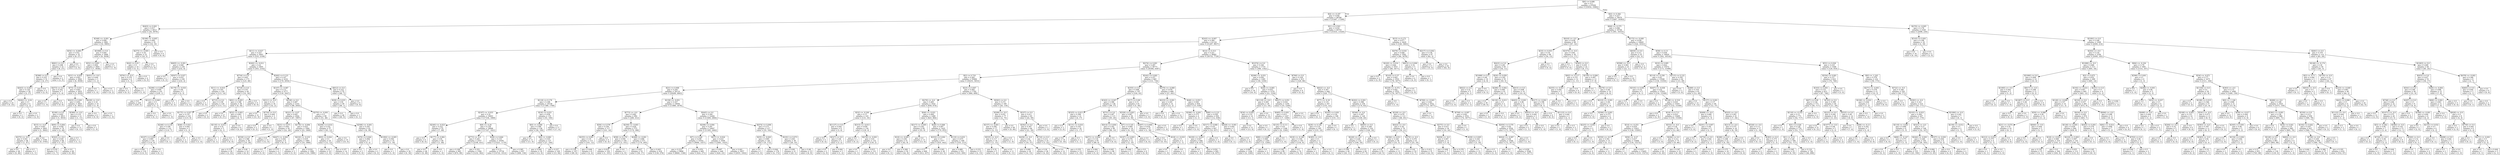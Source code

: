 digraph Tree {
node [shape=box] ;
0 [label="X[6] <= 0.098\ngini = 0.5\nsamples = 67836\nvalue = [33954, 33882]"] ;
1 [label="X[4] <= -0.197\ngini = 0.458\nsamples = 48766\nvalue = [31467, 17299]"] ;
0 -> 1 [labeldistance=2.5, labelangle=45, headlabel="True"] ;
2 [label="X[403] <= 0.001\ngini = 0.017\nsamples = 4013\nvalue = [34, 3979]"] ;
1 -> 2 ;
3 [label="X[348] <= -0.001\ngini = 0.008\nsamples = 3981\nvalue = [16, 3965]"] ;
2 -> 3 ;
4 [label="X[54] <= -0.006\ngini = 0.353\nsamples = 35\nvalue = [8, 27]"] ;
3 -> 4 ;
5 [label="X[601] <= 0.0\ngini = 0.298\nsamples = 33\nvalue = [6, 27]"] ;
4 -> 5 ;
6 [label="X[398] <= 0.0\ngini = 0.225\nsamples = 31\nvalue = [4, 27]"] ;
5 -> 6 ;
7 [label="X[443] <= 0.005\ngini = 0.128\nsamples = 29\nvalue = [2, 27]"] ;
6 -> 7 ;
8 [label="gini = 0.0\nsamples = 25\nvalue = [0, 25]"] ;
7 -> 8 ;
9 [label="X[262] <= -0.02\ngini = 0.5\nsamples = 4\nvalue = [2, 2]"] ;
7 -> 9 ;
10 [label="gini = 0.0\nsamples = 2\nvalue = [0, 2]"] ;
9 -> 10 ;
11 [label="gini = 0.0\nsamples = 2\nvalue = [2, 0]"] ;
9 -> 11 ;
12 [label="gini = 0.0\nsamples = 2\nvalue = [2, 0]"] ;
6 -> 12 ;
13 [label="gini = 0.0\nsamples = 2\nvalue = [2, 0]"] ;
5 -> 13 ;
14 [label="gini = 0.0\nsamples = 2\nvalue = [2, 0]"] ;
4 -> 14 ;
15 [label="X[1068] <= 0.0\ngini = 0.004\nsamples = 3946\nvalue = [8, 3938]"] ;
3 -> 15 ;
16 [label="X[52] <= 0.693\ngini = 0.004\nsamples = 3945\nvalue = [7, 3938]"] ;
15 -> 16 ;
17 [label="X[31] <= -0.054\ngini = 0.003\nsamples = 3942\nvalue = [6, 3936]"] ;
16 -> 17 ;
18 [label="X[473] <= 0.0\ngini = 0.245\nsamples = 7\nvalue = [1, 6]"] ;
17 -> 18 ;
19 [label="gini = 0.0\nsamples = 1\nvalue = [1, 0]"] ;
18 -> 19 ;
20 [label="gini = 0.0\nsamples = 6\nvalue = [0, 6]"] ;
18 -> 20 ;
21 [label="X[73] <= 0.031\ngini = 0.003\nsamples = 3935\nvalue = [5, 3930]"] ;
17 -> 21 ;
22 [label="X[423] <= 0.001\ngini = 0.002\nsamples = 3925\nvalue = [4, 3921]"] ;
21 -> 22 ;
23 [label="X[190] <= 0.0\ngini = 0.002\nsamples = 3913\nvalue = [3, 3910]"] ;
22 -> 23 ;
24 [label="X[15] <= -0.47\ngini = 0.001\nsamples = 3843\nvalue = [1, 3842]"] ;
23 -> 24 ;
25 [label="X[375] <= -0.0\ngini = 0.041\nsamples = 48\nvalue = [1, 47]"] ;
24 -> 25 ;
26 [label="gini = 0.0\nsamples = 46\nvalue = [0, 46]"] ;
25 -> 26 ;
27 [label="gini = 0.5\nsamples = 2\nvalue = [1, 1]"] ;
25 -> 27 ;
28 [label="gini = 0.0\nsamples = 3795\nvalue = [0, 3795]"] ;
24 -> 28 ;
29 [label="X[95] <= 0.004\ngini = 0.056\nsamples = 70\nvalue = [2, 68]"] ;
23 -> 29 ;
30 [label="X[343] <= -0.0\ngini = 0.029\nsamples = 68\nvalue = [1, 67]"] ;
29 -> 30 ;
31 [label="gini = 0.219\nsamples = 8\nvalue = [1, 7]"] ;
30 -> 31 ;
32 [label="gini = 0.0\nsamples = 60\nvalue = [0, 60]"] ;
30 -> 32 ;
33 [label="gini = 0.5\nsamples = 2\nvalue = [1, 1]"] ;
29 -> 33 ;
34 [label="X[369] <= -0.0\ngini = 0.153\nsamples = 12\nvalue = [1, 11]"] ;
22 -> 34 ;
35 [label="gini = 0.0\nsamples = 11\nvalue = [0, 11]"] ;
34 -> 35 ;
36 [label="gini = 0.0\nsamples = 1\nvalue = [1, 0]"] ;
34 -> 36 ;
37 [label="X[439] <= -0.0\ngini = 0.18\nsamples = 10\nvalue = [1, 9]"] ;
21 -> 37 ;
38 [label="gini = 0.0\nsamples = 9\nvalue = [0, 9]"] ;
37 -> 38 ;
39 [label="gini = 0.0\nsamples = 1\nvalue = [1, 0]"] ;
37 -> 39 ;
40 [label="X[451] <= -0.0\ngini = 0.444\nsamples = 3\nvalue = [1, 2]"] ;
16 -> 40 ;
41 [label="gini = 0.0\nsamples = 1\nvalue = [1, 0]"] ;
40 -> 41 ;
42 [label="gini = 0.0\nsamples = 2\nvalue = [0, 2]"] ;
40 -> 42 ;
43 [label="gini = 0.0\nsamples = 1\nvalue = [1, 0]"] ;
15 -> 43 ;
44 [label="X[199] <= -0.005\ngini = 0.492\nsamples = 32\nvalue = [18, 14]"] ;
2 -> 44 ;
45 [label="X[273] <= -0.005\ngini = 0.34\nsamples = 23\nvalue = [18, 5]"] ;
44 -> 45 ;
46 [label="X[42] <= 0.01\ngini = 0.5\nsamples = 10\nvalue = [5, 5]"] ;
45 -> 46 ;
47 [label="X[761] <= -0.0\ngini = 0.278\nsamples = 6\nvalue = [1, 5]"] ;
46 -> 47 ;
48 [label="gini = 0.0\nsamples = 5\nvalue = [0, 5]"] ;
47 -> 48 ;
49 [label="gini = 0.0\nsamples = 1\nvalue = [1, 0]"] ;
47 -> 49 ;
50 [label="gini = 0.0\nsamples = 4\nvalue = [4, 0]"] ;
46 -> 50 ;
51 [label="gini = 0.0\nsamples = 13\nvalue = [13, 0]"] ;
45 -> 51 ;
52 [label="gini = 0.0\nsamples = 9\nvalue = [0, 9]"] ;
44 -> 52 ;
53 [label="X[1] <= 0.503\ngini = 0.418\nsamples = 44753\nvalue = [31433, 13320]"] ;
1 -> 53 ;
54 [label="X[243] <= -0.007\ngini = 0.364\nsamples = 41124\nvalue = [31287, 9837]"] ;
53 -> 54 ;
55 [label="X[11] <= -0.027\ngini = 0.323\nsamples = 2643\nvalue = [535, 2108]"] ;
54 -> 55 ;
56 [label="X[605] <= -0.001\ngini = 0.049\nsamples = 238\nvalue = [232, 6]"] ;
55 -> 56 ;
57 [label="gini = 0.0\nsamples = 2\nvalue = [0, 2]"] ;
56 -> 57 ;
58 [label="X[507] <= 0.027\ngini = 0.033\nsamples = 236\nvalue = [232, 4]"] ;
56 -> 58 ;
59 [label="X[296] <= 0.899\ngini = 0.009\nsamples = 231\nvalue = [230, 1]"] ;
58 -> 59 ;
60 [label="gini = 0.0\nsamples = 229\nvalue = [229, 0]"] ;
59 -> 60 ;
61 [label="X[121] <= 0.049\ngini = 0.5\nsamples = 2\nvalue = [1, 1]"] ;
59 -> 61 ;
62 [label="gini = 0.0\nsamples = 1\nvalue = [0, 1]"] ;
61 -> 62 ;
63 [label="gini = 0.0\nsamples = 1\nvalue = [1, 0]"] ;
61 -> 63 ;
64 [label="X[179] <= -0.018\ngini = 0.48\nsamples = 5\nvalue = [2, 3]"] ;
58 -> 64 ;
65 [label="gini = 0.0\nsamples = 3\nvalue = [0, 3]"] ;
64 -> 65 ;
66 [label="gini = 0.0\nsamples = 2\nvalue = [2, 0]"] ;
64 -> 66 ;
67 [label="X[262] <= -0.012\ngini = 0.22\nsamples = 2405\nvalue = [303, 2102]"] ;
55 -> 67 ;
68 [label="X[734] <= 0.0\ngini = 0.401\nsamples = 173\nvalue = [125, 48]"] ;
67 -> 68 ;
69 [label="X[11] <= -0.019\ngini = 0.193\nsamples = 129\nvalue = [115, 14]"] ;
68 -> 69 ;
70 [label="gini = 0.0\nsamples = 3\nvalue = [0, 3]"] ;
69 -> 70 ;
71 [label="X[715] <= 0.0\ngini = 0.159\nsamples = 126\nvalue = [115, 11]"] ;
69 -> 71 ;
72 [label="X[175] <= 0.027\ngini = 0.135\nsamples = 124\nvalue = [115, 9]"] ;
71 -> 72 ;
73 [label="X[246] <= 0.139\ngini = 0.109\nsamples = 121\nvalue = [114, 7]"] ;
72 -> 73 ;
74 [label="X[167] <= 0.029\ngini = 0.095\nsamples = 120\nvalue = [114, 6]"] ;
73 -> 74 ;
75 [label="gini = 0.081\nsamples = 119\nvalue = [114, 5]"] ;
74 -> 75 ;
76 [label="gini = 0.0\nsamples = 1\nvalue = [0, 1]"] ;
74 -> 76 ;
77 [label="gini = 0.0\nsamples = 1\nvalue = [0, 1]"] ;
73 -> 77 ;
78 [label="X[46] <= 0.021\ngini = 0.444\nsamples = 3\nvalue = [1, 2]"] ;
72 -> 78 ;
79 [label="gini = 0.0\nsamples = 2\nvalue = [0, 2]"] ;
78 -> 79 ;
80 [label="gini = 0.0\nsamples = 1\nvalue = [1, 0]"] ;
78 -> 80 ;
81 [label="gini = 0.0\nsamples = 2\nvalue = [0, 2]"] ;
71 -> 81 ;
82 [label="X[718] <= 0.0\ngini = 0.351\nsamples = 44\nvalue = [10, 34]"] ;
68 -> 82 ;
83 [label="X[91] <= 0.005\ngini = 0.188\nsamples = 38\nvalue = [4, 34]"] ;
82 -> 83 ;
84 [label="gini = 0.0\nsamples = 27\nvalue = [0, 27]"] ;
83 -> 84 ;
85 [label="X[52] <= 0.003\ngini = 0.463\nsamples = 11\nvalue = [4, 7]"] ;
83 -> 85 ;
86 [label="X[119] <= -0.011\ngini = 0.32\nsamples = 5\nvalue = [4, 1]"] ;
85 -> 86 ;
87 [label="gini = 0.0\nsamples = 1\nvalue = [0, 1]"] ;
86 -> 87 ;
88 [label="gini = 0.0\nsamples = 4\nvalue = [4, 0]"] ;
86 -> 88 ;
89 [label="gini = 0.0\nsamples = 6\nvalue = [0, 6]"] ;
85 -> 89 ;
90 [label="gini = 0.0\nsamples = 6\nvalue = [6, 0]"] ;
82 -> 90 ;
91 [label="X[262] <= 0.123\ngini = 0.147\nsamples = 2232\nvalue = [178, 2054]"] ;
67 -> 91 ;
92 [label="X[147] <= -0.087\ngini = 0.112\nsamples = 2177\nvalue = [130, 2047]"] ;
91 -> 92 ;
93 [label="X[311] <= -0.0\ngini = 0.111\nsamples = 34\nvalue = [32, 2]"] ;
92 -> 93 ;
94 [label="gini = 0.0\nsamples = 31\nvalue = [31, 0]"] ;
93 -> 94 ;
95 [label="X[754] <= 0.0\ngini = 0.444\nsamples = 3\nvalue = [1, 2]"] ;
93 -> 95 ;
96 [label="gini = 0.0\nsamples = 2\nvalue = [0, 2]"] ;
95 -> 96 ;
97 [label="gini = 0.0\nsamples = 1\nvalue = [1, 0]"] ;
95 -> 97 ;
98 [label="X[538] <= 0.0\ngini = 0.087\nsamples = 2143\nvalue = [98, 2045]"] ;
92 -> 98 ;
99 [label="X[221] <= -0.07\ngini = 0.045\nsamples = 2044\nvalue = [47, 1997]"] ;
98 -> 99 ;
100 [label="X[23] <= 0.071\ngini = 0.493\nsamples = 50\nvalue = [22, 28]"] ;
99 -> 100 ;
101 [label="X[536] <= 0.0\ngini = 0.388\nsamples = 38\nvalue = [10, 28]"] ;
100 -> 101 ;
102 [label="gini = 0.153\nsamples = 24\nvalue = [2, 22]"] ;
101 -> 102 ;
103 [label="gini = 0.49\nsamples = 14\nvalue = [8, 6]"] ;
101 -> 103 ;
104 [label="gini = 0.0\nsamples = 12\nvalue = [12, 0]"] ;
100 -> 104 ;
105 [label="X[179] <= -0.094\ngini = 0.025\nsamples = 1994\nvalue = [25, 1969]"] ;
99 -> 105 ;
106 [label="X[447] <= -0.002\ngini = 0.444\nsamples = 9\nvalue = [6, 3]"] ;
105 -> 106 ;
107 [label="gini = 0.0\nsamples = 5\nvalue = [5, 0]"] ;
106 -> 107 ;
108 [label="gini = 0.375\nsamples = 4\nvalue = [1, 3]"] ;
106 -> 108 ;
109 [label="X[216] <= -0.233\ngini = 0.019\nsamples = 1985\nvalue = [19, 1966]"] ;
105 -> 109 ;
110 [label="gini = 0.0\nsamples = 3\nvalue = [3, 0]"] ;
109 -> 110 ;
111 [label="gini = 0.016\nsamples = 1982\nvalue = [16, 1966]"] ;
109 -> 111 ;
112 [label="X[370] <= -0.001\ngini = 0.5\nsamples = 99\nvalue = [51, 48]"] ;
98 -> 112 ;
113 [label="X[208] <= 0.014\ngini = 0.332\nsamples = 57\nvalue = [45, 12]"] ;
112 -> 113 ;
114 [label="X[93] <= 0.024\ngini = 0.5\nsamples = 24\nvalue = [12, 12]"] ;
113 -> 114 ;
115 [label="gini = 0.18\nsamples = 10\nvalue = [1, 9]"] ;
114 -> 115 ;
116 [label="gini = 0.337\nsamples = 14\nvalue = [11, 3]"] ;
114 -> 116 ;
117 [label="gini = 0.0\nsamples = 33\nvalue = [33, 0]"] ;
113 -> 117 ;
118 [label="X[308] <= -0.001\ngini = 0.245\nsamples = 42\nvalue = [6, 36]"] ;
112 -> 118 ;
119 [label="X[70] <= 0.044\ngini = 0.408\nsamples = 7\nvalue = [5, 2]"] ;
118 -> 119 ;
120 [label="gini = 0.0\nsamples = 5\nvalue = [5, 0]"] ;
119 -> 120 ;
121 [label="gini = 0.0\nsamples = 2\nvalue = [0, 2]"] ;
119 -> 121 ;
122 [label="X[1092] <= -0.005\ngini = 0.056\nsamples = 35\nvalue = [1, 34]"] ;
118 -> 122 ;
123 [label="gini = 0.0\nsamples = 1\nvalue = [1, 0]"] ;
122 -> 123 ;
124 [label="gini = 0.0\nsamples = 34\nvalue = [0, 34]"] ;
122 -> 124 ;
125 [label="X[612] <= 0.0\ngini = 0.222\nsamples = 55\nvalue = [48, 7]"] ;
91 -> 125 ;
126 [label="X[39] <= 0.035\ngini = 0.04\nsamples = 49\nvalue = [48, 1]"] ;
125 -> 126 ;
127 [label="gini = 0.0\nsamples = 48\nvalue = [48, 0]"] ;
126 -> 127 ;
128 [label="gini = 0.0\nsamples = 1\nvalue = [0, 1]"] ;
126 -> 128 ;
129 [label="gini = 0.0\nsamples = 6\nvalue = [0, 6]"] ;
125 -> 129 ;
130 [label="X[12] <= 0.313\ngini = 0.321\nsamples = 38481\nvalue = [30752, 7729]"] ;
54 -> 130 ;
131 [label="X[274] <= 0.001\ngini = 0.287\nsamples = 36771\nvalue = [30384, 6387]"] ;
130 -> 131 ;
132 [label="X[2] <= 0.719\ngini = 0.265\nsamples = 35906\nvalue = [30253, 5653]"] ;
131 -> 132 ;
133 [label="X[21] <= 0.008\ngini = 0.244\nsamples = 34114\nvalue = [29269, 4845]"] ;
132 -> 133 ;
134 [label="X[118] <= 0.178\ngini = 0.168\nsamples = 19158\nvalue = [17389, 1769]"] ;
133 -> 134 ;
135 [label="X[197] <= -0.033\ngini = 0.16\nsamples = 19003\nvalue = [17334, 1669]"] ;
134 -> 135 ;
136 [label="X[240] <= -0.023\ngini = 0.222\nsamples = 55\nvalue = [7, 48]"] ;
135 -> 136 ;
137 [label="gini = 0.0\nsamples = 6\nvalue = [6, 0]"] ;
136 -> 137 ;
138 [label="X[177] <= 0.062\ngini = 0.04\nsamples = 49\nvalue = [1, 48]"] ;
136 -> 138 ;
139 [label="gini = 0.0\nsamples = 48\nvalue = [0, 48]"] ;
138 -> 139 ;
140 [label="gini = 0.0\nsamples = 1\nvalue = [1, 0]"] ;
138 -> 140 ;
141 [label="X[9] <= -0.29\ngini = 0.156\nsamples = 18948\nvalue = [17327, 1621]"] ;
135 -> 141 ;
142 [label="X[773] <= -0.0\ngini = 0.291\nsamples = 2557\nvalue = [2106, 451]"] ;
141 -> 142 ;
143 [label="gini = 0.168\nsamples = 963\nvalue = [874, 89]"] ;
142 -> 143 ;
144 [label="gini = 0.351\nsamples = 1594\nvalue = [1232, 362]"] ;
142 -> 144 ;
145 [label="X[36] <= 0.644\ngini = 0.133\nsamples = 16391\nvalue = [15221, 1170]"] ;
141 -> 145 ;
146 [label="gini = 0.12\nsamples = 15734\nvalue = [14722, 1012]"] ;
145 -> 146 ;
147 [label="gini = 0.365\nsamples = 657\nvalue = [499, 158]"] ;
145 -> 147 ;
148 [label="X[18] <= 0.033\ngini = 0.458\nsamples = 155\nvalue = [55, 100]"] ;
134 -> 148 ;
149 [label="X[0] <= -0.906\ngini = 0.399\nsamples = 138\nvalue = [38, 100]"] ;
148 -> 149 ;
150 [label="gini = 0.0\nsamples = 11\nvalue = [11, 0]"] ;
149 -> 150 ;
151 [label="X[9] <= -0.062\ngini = 0.335\nsamples = 127\nvalue = [27, 100]"] ;
149 -> 151 ;
152 [label="gini = 0.444\nsamples = 18\nvalue = [12, 6]"] ;
151 -> 152 ;
153 [label="gini = 0.237\nsamples = 109\nvalue = [15, 94]"] ;
151 -> 153 ;
154 [label="gini = 0.0\nsamples = 17\nvalue = [17, 0]"] ;
148 -> 154 ;
155 [label="X[158] <= -0.051\ngini = 0.327\nsamples = 14956\nvalue = [11880, 3076]"] ;
133 -> 155 ;
156 [label="X[773] <= -0.0\ngini = 0.482\nsamples = 692\nvalue = [280, 412]"] ;
155 -> 156 ;
157 [label="X[56] <= 0.576\ngini = 0.236\nsamples = 117\nvalue = [101, 16]"] ;
156 -> 157 ;
158 [label="X[255] <= 0.001\ngini = 0.19\nsamples = 113\nvalue = [101, 12]"] ;
157 -> 158 ;
159 [label="gini = 0.138\nsamples = 107\nvalue = [99, 8]"] ;
158 -> 159 ;
160 [label="gini = 0.444\nsamples = 6\nvalue = [2, 4]"] ;
158 -> 160 ;
161 [label="gini = 0.0\nsamples = 4\nvalue = [0, 4]"] ;
157 -> 161 ;
162 [label="X[259] <= -0.003\ngini = 0.429\nsamples = 575\nvalue = [179, 396]"] ;
156 -> 162 ;
163 [label="X[58] <= 0.178\ngini = 0.056\nsamples = 104\nvalue = [3, 101]"] ;
162 -> 163 ;
164 [label="gini = 0.019\nsamples = 102\nvalue = [1, 101]"] ;
163 -> 164 ;
165 [label="gini = 0.0\nsamples = 2\nvalue = [2, 0]"] ;
163 -> 165 ;
166 [label="X[269] <= -0.001\ngini = 0.468\nsamples = 471\nvalue = [176, 295]"] ;
162 -> 166 ;
167 [label="gini = 0.427\nsamples = 55\nvalue = [38, 17]"] ;
166 -> 167 ;
168 [label="gini = 0.443\nsamples = 416\nvalue = [138, 278]"] ;
166 -> 168 ;
169 [label="X[445] <= 0.0\ngini = 0.304\nsamples = 14264\nvalue = [11600, 2664]"] ;
155 -> 169 ;
170 [label="X[208] <= 0.004\ngini = 0.291\nsamples = 14047\nvalue = [11565, 2482]"] ;
169 -> 170 ;
171 [label="X[7] <= 0.228\ngini = 0.238\nsamples = 10541\nvalue = [9084, 1457]"] ;
170 -> 171 ;
172 [label="gini = 0.212\nsamples = 9846\nvalue = [8660, 1186]"] ;
171 -> 172 ;
173 [label="gini = 0.476\nsamples = 695\nvalue = [424, 271]"] ;
171 -> 173 ;
174 [label="X[57] <= -0.024\ngini = 0.414\nsamples = 3506\nvalue = [2481, 1025]"] ;
170 -> 174 ;
175 [label="gini = 0.097\nsamples = 449\nvalue = [426, 23]"] ;
174 -> 175 ;
176 [label="gini = 0.441\nsamples = 3057\nvalue = [2055, 1002]"] ;
174 -> 176 ;
177 [label="X[474] <= 0.006\ngini = 0.271\nsamples = 217\nvalue = [35, 182]"] ;
169 -> 177 ;
178 [label="X[35] <= -0.029\ngini = 0.095\nsamples = 181\nvalue = [9, 172]"] ;
177 -> 178 ;
179 [label="gini = 0.0\nsamples = 5\nvalue = [5, 0]"] ;
178 -> 179 ;
180 [label="gini = 0.044\nsamples = 176\nvalue = [4, 172]"] ;
178 -> 180 ;
181 [label="X[191] <= 0.073\ngini = 0.401\nsamples = 36\nvalue = [26, 10]"] ;
177 -> 181 ;
182 [label="gini = 0.091\nsamples = 21\nvalue = [20, 1]"] ;
181 -> 182 ;
183 [label="gini = 0.48\nsamples = 15\nvalue = [6, 9]"] ;
181 -> 183 ;
184 [label="X[23] <= 0.007\ngini = 0.495\nsamples = 1792\nvalue = [984, 808]"] ;
132 -> 184 ;
185 [label="X[279] <= -0.0\ngini = 0.485\nsamples = 1632\nvalue = [958, 674]"] ;
184 -> 185 ;
186 [label="X[32] <= -0.249\ngini = 0.13\nsamples = 143\nvalue = [133, 10]"] ;
185 -> 186 ;
187 [label="X[1127] <= 0.0\ngini = 0.444\nsamples = 9\nvalue = [3, 6]"] ;
186 -> 187 ;
188 [label="gini = 0.0\nsamples = 4\nvalue = [0, 4]"] ;
187 -> 188 ;
189 [label="X[327] <= 0.0\ngini = 0.48\nsamples = 5\nvalue = [3, 2]"] ;
187 -> 189 ;
190 [label="gini = 0.0\nsamples = 2\nvalue = [2, 0]"] ;
189 -> 190 ;
191 [label="gini = 0.444\nsamples = 3\nvalue = [1, 2]"] ;
189 -> 191 ;
192 [label="X[315] <= -0.013\ngini = 0.058\nsamples = 134\nvalue = [130, 4]"] ;
186 -> 192 ;
193 [label="gini = 0.0\nsamples = 2\nvalue = [0, 2]"] ;
192 -> 193 ;
194 [label="X[276] <= -0.001\ngini = 0.03\nsamples = 132\nvalue = [130, 2]"] ;
192 -> 194 ;
195 [label="gini = 0.0\nsamples = 1\nvalue = [0, 1]"] ;
194 -> 195 ;
196 [label="gini = 0.015\nsamples = 131\nvalue = [130, 1]"] ;
194 -> 196 ;
197 [label="X[40] <= -0.021\ngini = 0.494\nsamples = 1489\nvalue = [825, 664]"] ;
185 -> 197 ;
198 [label="X[217] <= -0.005\ngini = 0.242\nsamples = 64\nvalue = [55, 9]"] ;
197 -> 198 ;
199 [label="X[16] <= -0.045\ngini = 0.291\nsamples = 51\nvalue = [42, 9]"] ;
198 -> 199 ;
200 [label="gini = 0.0\nsamples = 1\nvalue = [0, 1]"] ;
199 -> 200 ;
201 [label="gini = 0.269\nsamples = 50\nvalue = [42, 8]"] ;
199 -> 201 ;
202 [label="gini = 0.0\nsamples = 13\nvalue = [13, 0]"] ;
198 -> 202 ;
203 [label="X[26] <= 0.006\ngini = 0.497\nsamples = 1425\nvalue = [770, 655]"] ;
197 -> 203 ;
204 [label="X[353] <= 0.002\ngini = 0.5\nsamples = 877\nvalue = [435, 442]"] ;
203 -> 204 ;
205 [label="gini = 0.5\nsamples = 849\nvalue = [412, 437]"] ;
204 -> 205 ;
206 [label="gini = 0.293\nsamples = 28\nvalue = [23, 5]"] ;
204 -> 206 ;
207 [label="X[110] <= 0.031\ngini = 0.475\nsamples = 548\nvalue = [335, 213]"] ;
203 -> 207 ;
208 [label="gini = 0.469\nsamples = 533\nvalue = [333, 200]"] ;
207 -> 208 ;
209 [label="gini = 0.231\nsamples = 15\nvalue = [2, 13]"] ;
207 -> 209 ;
210 [label="X[363] <= 0.0\ngini = 0.272\nsamples = 160\nvalue = [26, 134]"] ;
184 -> 210 ;
211 [label="X[299] <= -0.0\ngini = 0.051\nsamples = 77\nvalue = [2, 75]"] ;
210 -> 211 ;
212 [label="X[157] <= -0.001\ngini = 0.208\nsamples = 17\nvalue = [2, 15]"] ;
211 -> 212 ;
213 [label="X[535] <= -0.0\ngini = 0.117\nsamples = 16\nvalue = [1, 15]"] ;
212 -> 213 ;
214 [label="gini = 0.32\nsamples = 5\nvalue = [1, 4]"] ;
213 -> 214 ;
215 [label="gini = 0.0\nsamples = 11\nvalue = [0, 11]"] ;
213 -> 215 ;
216 [label="gini = 0.0\nsamples = 1\nvalue = [1, 0]"] ;
212 -> 216 ;
217 [label="gini = 0.0\nsamples = 60\nvalue = [0, 60]"] ;
211 -> 217 ;
218 [label="X[337] <= 0.0\ngini = 0.411\nsamples = 83\nvalue = [24, 59]"] ;
210 -> 218 ;
219 [label="X[302] <= 0.0\ngini = 0.387\nsamples = 80\nvalue = [21, 59]"] ;
218 -> 219 ;
220 [label="X[458] <= -0.0\ngini = 0.44\nsamples = 55\nvalue = [18, 37]"] ;
219 -> 220 ;
221 [label="gini = 0.499\nsamples = 29\nvalue = [14, 15]"] ;
220 -> 221 ;
222 [label="gini = 0.26\nsamples = 26\nvalue = [4, 22]"] ;
220 -> 222 ;
223 [label="X[716] <= 0.0\ngini = 0.211\nsamples = 25\nvalue = [3, 22]"] ;
219 -> 223 ;
224 [label="gini = 0.0\nsamples = 12\nvalue = [0, 12]"] ;
223 -> 224 ;
225 [label="gini = 0.355\nsamples = 13\nvalue = [3, 10]"] ;
223 -> 225 ;
226 [label="gini = 0.0\nsamples = 3\nvalue = [3, 0]"] ;
218 -> 226 ;
227 [label="X[242] <= 0.002\ngini = 0.257\nsamples = 865\nvalue = [131, 734]"] ;
131 -> 227 ;
228 [label="X[355] <= 0.0\ngini = 0.498\nsamples = 197\nvalue = [104, 93]"] ;
227 -> 228 ;
229 [label="X[343] <= -0.007\ngini = 0.396\nsamples = 136\nvalue = [99, 37]"] ;
228 -> 229 ;
230 [label="X[325] <= 0.013\ngini = 0.308\nsamples = 21\nvalue = [4, 17]"] ;
229 -> 230 ;
231 [label="gini = 0.0\nsamples = 3\nvalue = [3, 0]"] ;
230 -> 231 ;
232 [label="X[131] <= 0.016\ngini = 0.105\nsamples = 18\nvalue = [1, 17]"] ;
230 -> 232 ;
233 [label="gini = 0.0\nsamples = 16\nvalue = [0, 16]"] ;
232 -> 233 ;
234 [label="gini = 0.5\nsamples = 2\nvalue = [1, 1]"] ;
232 -> 234 ;
235 [label="X[751] <= 0.0\ngini = 0.287\nsamples = 115\nvalue = [95, 20]"] ;
229 -> 235 ;
236 [label="X[414] <= 0.004\ngini = 0.182\nsamples = 99\nvalue = [89, 10]"] ;
235 -> 236 ;
237 [label="X[471] <= -0.004\ngini = 0.118\nsamples = 95\nvalue = [89, 6]"] ;
236 -> 237 ;
238 [label="gini = 0.494\nsamples = 9\nvalue = [5, 4]"] ;
237 -> 238 ;
239 [label="gini = 0.045\nsamples = 86\nvalue = [84, 2]"] ;
237 -> 239 ;
240 [label="gini = 0.0\nsamples = 4\nvalue = [0, 4]"] ;
236 -> 240 ;
241 [label="X[7] <= 0.145\ngini = 0.469\nsamples = 16\nvalue = [6, 10]"] ;
235 -> 241 ;
242 [label="X[187] <= 0.003\ngini = 0.278\nsamples = 12\nvalue = [2, 10]"] ;
241 -> 242 ;
243 [label="gini = 0.444\nsamples = 3\nvalue = [2, 1]"] ;
242 -> 243 ;
244 [label="gini = 0.0\nsamples = 9\nvalue = [0, 9]"] ;
242 -> 244 ;
245 [label="gini = 0.0\nsamples = 4\nvalue = [4, 0]"] ;
241 -> 245 ;
246 [label="X[17] <= 0.08\ngini = 0.15\nsamples = 61\nvalue = [5, 56]"] ;
228 -> 246 ;
247 [label="X[329] <= 0.003\ngini = 0.067\nsamples = 58\nvalue = [2, 56]"] ;
246 -> 247 ;
248 [label="X[497] <= 0.008\ngini = 0.034\nsamples = 57\nvalue = [1, 56]"] ;
247 -> 248 ;
249 [label="gini = 0.0\nsamples = 55\nvalue = [0, 55]"] ;
248 -> 249 ;
250 [label="X[18] <= -0.019\ngini = 0.5\nsamples = 2\nvalue = [1, 1]"] ;
248 -> 250 ;
251 [label="gini = 0.0\nsamples = 1\nvalue = [1, 0]"] ;
250 -> 251 ;
252 [label="gini = 0.0\nsamples = 1\nvalue = [0, 1]"] ;
250 -> 252 ;
253 [label="gini = 0.0\nsamples = 1\nvalue = [1, 0]"] ;
247 -> 253 ;
254 [label="gini = 0.0\nsamples = 3\nvalue = [3, 0]"] ;
246 -> 254 ;
255 [label="X[270] <= -0.069\ngini = 0.078\nsamples = 668\nvalue = [27, 641]"] ;
227 -> 255 ;
256 [label="X[233] <= -0.001\ngini = 0.245\nsamples = 14\nvalue = [12, 2]"] ;
255 -> 256 ;
257 [label="gini = 0.0\nsamples = 2\nvalue = [0, 2]"] ;
256 -> 257 ;
258 [label="gini = 0.0\nsamples = 12\nvalue = [12, 0]"] ;
256 -> 258 ;
259 [label="X[49] <= -0.053\ngini = 0.045\nsamples = 654\nvalue = [15, 639]"] ;
255 -> 259 ;
260 [label="X[286] <= -0.001\ngini = 0.375\nsamples = 4\nvalue = [3, 1]"] ;
259 -> 260 ;
261 [label="gini = 0.0\nsamples = 1\nvalue = [0, 1]"] ;
260 -> 261 ;
262 [label="gini = 0.0\nsamples = 3\nvalue = [3, 0]"] ;
260 -> 262 ;
263 [label="X[80] <= 0.123\ngini = 0.036\nsamples = 650\nvalue = [12, 638]"] ;
259 -> 263 ;
264 [label="X[317] <= 0.068\ngini = 0.03\nsamples = 647\nvalue = [10, 637]"] ;
263 -> 264 ;
265 [label="X[230] <= -0.033\ngini = 0.027\nsamples = 646\nvalue = [9, 637]"] ;
264 -> 265 ;
266 [label="gini = 0.0\nsamples = 1\nvalue = [1, 0]"] ;
265 -> 266 ;
267 [label="gini = 0.024\nsamples = 645\nvalue = [8, 637]"] ;
265 -> 267 ;
268 [label="gini = 0.0\nsamples = 1\nvalue = [1, 0]"] ;
264 -> 268 ;
269 [label="X[428] <= -0.001\ngini = 0.444\nsamples = 3\nvalue = [2, 1]"] ;
263 -> 269 ;
270 [label="gini = 0.0\nsamples = 1\nvalue = [0, 1]"] ;
269 -> 270 ;
271 [label="gini = 0.0\nsamples = 2\nvalue = [2, 0]"] ;
269 -> 271 ;
272 [label="X[1074] <= 0.0\ngini = 0.338\nsamples = 1710\nvalue = [368, 1342]"] ;
130 -> 272 ;
273 [label="X[296] <= -0.031\ngini = 0.058\nsamples = 1295\nvalue = [39, 1256]"] ;
272 -> 273 ;
274 [label="gini = 0.0\nsamples = 16\nvalue = [16, 0]"] ;
273 -> 274 ;
275 [label="X[29] <= -0.065\ngini = 0.035\nsamples = 1279\nvalue = [23, 1256]"] ;
273 -> 275 ;
276 [label="X[1119] <= -0.0\ngini = 0.495\nsamples = 29\nvalue = [13, 16]"] ;
275 -> 276 ;
277 [label="X[34] <= 0.056\ngini = 0.133\nsamples = 14\nvalue = [13, 1]"] ;
276 -> 277 ;
278 [label="gini = 0.0\nsamples = 13\nvalue = [13, 0]"] ;
277 -> 278 ;
279 [label="gini = 0.0\nsamples = 1\nvalue = [0, 1]"] ;
277 -> 279 ;
280 [label="gini = 0.0\nsamples = 15\nvalue = [0, 15]"] ;
276 -> 280 ;
281 [label="X[437] <= 0.051\ngini = 0.016\nsamples = 1250\nvalue = [10, 1240]"] ;
275 -> 281 ;
282 [label="X[485] <= 0.001\ngini = 0.011\nsamples = 1247\nvalue = [7, 1240]"] ;
281 -> 282 ;
283 [label="X[125] <= 0.111\ngini = 0.01\nsamples = 1246\nvalue = [6, 1240]"] ;
282 -> 283 ;
284 [label="X[90] <= 0.689\ngini = 0.008\nsamples = 1245\nvalue = [5, 1240]"] ;
283 -> 284 ;
285 [label="gini = 0.006\nsamples = 1244\nvalue = [4, 1240]"] ;
284 -> 285 ;
286 [label="gini = 0.0\nsamples = 1\nvalue = [1, 0]"] ;
284 -> 286 ;
287 [label="gini = 0.0\nsamples = 1\nvalue = [1, 0]"] ;
283 -> 287 ;
288 [label="gini = 0.0\nsamples = 1\nvalue = [1, 0]"] ;
282 -> 288 ;
289 [label="gini = 0.0\nsamples = 3\nvalue = [3, 0]"] ;
281 -> 289 ;
290 [label="X[760] <= 0.0\ngini = 0.329\nsamples = 415\nvalue = [329, 86]"] ;
272 -> 290 ;
291 [label="gini = 0.0\nsamples = 9\nvalue = [0, 9]"] ;
290 -> 291 ;
292 [label="X[622] <= -0.0\ngini = 0.307\nsamples = 406\nvalue = [329, 77]"] ;
290 -> 292 ;
293 [label="X[77] <= -0.18\ngini = 0.133\nsamples = 167\nvalue = [155, 12]"] ;
292 -> 293 ;
294 [label="gini = 0.0\nsamples = 1\nvalue = [0, 1]"] ;
293 -> 294 ;
295 [label="X[245] <= 0.001\ngini = 0.124\nsamples = 166\nvalue = [155, 11]"] ;
293 -> 295 ;
296 [label="X[29] <= 0.148\ngini = 0.114\nsamples = 165\nvalue = [155, 10]"] ;
295 -> 296 ;
297 [label="X[18] <= -0.149\ngini = 0.104\nsamples = 163\nvalue = [154, 9]"] ;
296 -> 297 ;
298 [label="gini = 0.182\nsamples = 89\nvalue = [80, 9]"] ;
297 -> 298 ;
299 [label="gini = 0.0\nsamples = 74\nvalue = [74, 0]"] ;
297 -> 299 ;
300 [label="X[385] <= -0.0\ngini = 0.5\nsamples = 2\nvalue = [1, 1]"] ;
296 -> 300 ;
301 [label="gini = 0.0\nsamples = 1\nvalue = [1, 0]"] ;
300 -> 301 ;
302 [label="gini = 0.0\nsamples = 1\nvalue = [0, 1]"] ;
300 -> 302 ;
303 [label="gini = 0.0\nsamples = 1\nvalue = [0, 1]"] ;
295 -> 303 ;
304 [label="X[202] <= 0.001\ngini = 0.396\nsamples = 239\nvalue = [174, 65]"] ;
292 -> 304 ;
305 [label="X[548] <= -0.0\ngini = 0.267\nsamples = 126\nvalue = [106, 20]"] ;
304 -> 305 ;
306 [label="gini = 0.0\nsamples = 2\nvalue = [0, 2]"] ;
305 -> 306 ;
307 [label="X[605] <= 0.0\ngini = 0.248\nsamples = 124\nvalue = [106, 18]"] ;
305 -> 307 ;
308 [label="X[226] <= -0.0\ngini = 0.228\nsamples = 122\nvalue = [106, 16]"] ;
307 -> 308 ;
309 [label="gini = 0.399\nsamples = 40\nvalue = [29, 11]"] ;
308 -> 309 ;
310 [label="gini = 0.115\nsamples = 82\nvalue = [77, 5]"] ;
308 -> 310 ;
311 [label="gini = 0.0\nsamples = 2\nvalue = [0, 2]"] ;
307 -> 311 ;
312 [label="X[228] <= -0.0\ngini = 0.479\nsamples = 113\nvalue = [68, 45]"] ;
304 -> 312 ;
313 [label="X[422] <= -0.0\ngini = 0.39\nsamples = 79\nvalue = [58, 21]"] ;
312 -> 313 ;
314 [label="X[184] <= 0.011\ngini = 0.229\nsamples = 38\nvalue = [33, 5]"] ;
313 -> 314 ;
315 [label="gini = 0.32\nsamples = 25\nvalue = [20, 5]"] ;
314 -> 315 ;
316 [label="gini = 0.0\nsamples = 13\nvalue = [13, 0]"] ;
314 -> 316 ;
317 [label="X[270] <= -0.0\ngini = 0.476\nsamples = 41\nvalue = [25, 16]"] ;
313 -> 317 ;
318 [label="gini = 0.42\nsamples = 10\nvalue = [3, 7]"] ;
317 -> 318 ;
319 [label="gini = 0.412\nsamples = 31\nvalue = [22, 9]"] ;
317 -> 319 ;
320 [label="X[375] <= 0.0\ngini = 0.415\nsamples = 34\nvalue = [10, 24]"] ;
312 -> 320 ;
321 [label="X[458] <= -0.0\ngini = 0.497\nsamples = 13\nvalue = [7, 6]"] ;
320 -> 321 ;
322 [label="gini = 0.408\nsamples = 7\nvalue = [2, 5]"] ;
321 -> 322 ;
323 [label="gini = 0.278\nsamples = 6\nvalue = [5, 1]"] ;
321 -> 323 ;
324 [label="X[39] <= 0.005\ngini = 0.245\nsamples = 21\nvalue = [3, 18]"] ;
320 -> 324 ;
325 [label="gini = 0.0\nsamples = 15\nvalue = [0, 15]"] ;
324 -> 325 ;
326 [label="gini = 0.5\nsamples = 6\nvalue = [3, 3]"] ;
324 -> 326 ;
327 [label="X[15] <= 0.172\ngini = 0.077\nsamples = 3629\nvalue = [146, 3483]"] ;
53 -> 327 ;
328 [label="X[476] <= 0.018\ngini = 0.046\nsamples = 3562\nvalue = [84, 3478]"] ;
327 -> 328 ;
329 [label="X[220] <= -0.014\ngini = 0.044\nsamples = 3557\nvalue = [80, 3477]"] ;
328 -> 329 ;
330 [label="gini = 0.0\nsamples = 2\nvalue = [2, 0]"] ;
329 -> 330 ;
331 [label="X[143] <= 0.37\ngini = 0.043\nsamples = 3555\nvalue = [78, 3477]"] ;
329 -> 331 ;
332 [label="X[228] <= -0.372\ngini = 0.042\nsamples = 3553\nvalue = [76, 3477]"] ;
331 -> 332 ;
333 [label="gini = 0.0\nsamples = 1\nvalue = [1, 0]"] ;
332 -> 333 ;
334 [label="X[769] <= -0.043\ngini = 0.041\nsamples = 3552\nvalue = [75, 3477]"] ;
332 -> 334 ;
335 [label="gini = 0.0\nsamples = 1\nvalue = [1, 0]"] ;
334 -> 335 ;
336 [label="X[709] <= -0.097\ngini = 0.041\nsamples = 3551\nvalue = [74, 3477]"] ;
334 -> 336 ;
337 [label="gini = 0.0\nsamples = 1\nvalue = [1, 0]"] ;
336 -> 337 ;
338 [label="X[450] <= 0.379\ngini = 0.04\nsamples = 3550\nvalue = [73, 3477]"] ;
336 -> 338 ;
339 [label="X[924] <= -0.097\ngini = 0.04\nsamples = 3549\nvalue = [72, 3477]"] ;
338 -> 339 ;
340 [label="gini = 0.0\nsamples = 1\nvalue = [1, 0]"] ;
339 -> 340 ;
341 [label="gini = 0.039\nsamples = 3548\nvalue = [71, 3477]"] ;
339 -> 341 ;
342 [label="gini = 0.0\nsamples = 1\nvalue = [1, 0]"] ;
338 -> 342 ;
343 [label="gini = 0.0\nsamples = 2\nvalue = [2, 0]"] ;
331 -> 343 ;
344 [label="X[612] <= 0.006\ngini = 0.32\nsamples = 5\nvalue = [4, 1]"] ;
328 -> 344 ;
345 [label="gini = 0.0\nsamples = 4\nvalue = [4, 0]"] ;
344 -> 345 ;
346 [label="gini = 0.0\nsamples = 1\nvalue = [0, 1]"] ;
344 -> 346 ;
347 [label="X[217] <= 0.002\ngini = 0.138\nsamples = 67\nvalue = [62, 5]"] ;
327 -> 347 ;
348 [label="gini = 0.0\nsamples = 5\nvalue = [0, 5]"] ;
347 -> 348 ;
349 [label="gini = 0.0\nsamples = 62\nvalue = [62, 0]"] ;
347 -> 349 ;
350 [label="X[4] <= 0.304\ngini = 0.227\nsamples = 19070\nvalue = [2487, 16583]"] ;
0 -> 350 [labeldistance=2.5, labelangle=-45, headlabel="False"] ;
351 [label="X[64] <= -0.375\ngini = 0.046\nsamples = 16744\nvalue = [391, 16353]"] ;
350 -> 351 ;
352 [label="X[416] <= -0.0\ngini = 0.438\nsamples = 99\nvalue = [67, 32]"] ;
351 -> 352 ;
353 [label="X[33] <= 0.035\ngini = 0.34\nsamples = 69\nvalue = [54, 15]"] ;
352 -> 353 ;
354 [label="X[423] <= 0.0\ngini = 0.281\nsamples = 65\nvalue = [54, 11]"] ;
353 -> 354 ;
355 [label="X[1099] <= 0.0\ngini = 0.48\nsamples = 10\nvalue = [4, 6]"] ;
354 -> 355 ;
356 [label="X[622] <= 0.0\ngini = 0.32\nsamples = 5\nvalue = [4, 1]"] ;
355 -> 356 ;
357 [label="gini = 0.0\nsamples = 3\nvalue = [3, 0]"] ;
356 -> 357 ;
358 [label="gini = 0.5\nsamples = 2\nvalue = [1, 1]"] ;
356 -> 358 ;
359 [label="gini = 0.0\nsamples = 5\nvalue = [0, 5]"] ;
355 -> 359 ;
360 [label="X[20] <= 0.059\ngini = 0.165\nsamples = 55\nvalue = [50, 5]"] ;
354 -> 360 ;
361 [label="X[286] <= 0.002\ngini = 0.048\nsamples = 41\nvalue = [40, 1]"] ;
360 -> 361 ;
362 [label="gini = 0.0\nsamples = 39\nvalue = [39, 0]"] ;
361 -> 362 ;
363 [label="X[130] <= -0.011\ngini = 0.5\nsamples = 2\nvalue = [1, 1]"] ;
361 -> 363 ;
364 [label="gini = 0.0\nsamples = 1\nvalue = [1, 0]"] ;
363 -> 364 ;
365 [label="gini = 0.0\nsamples = 1\nvalue = [0, 1]"] ;
363 -> 365 ;
366 [label="X[615] <= 0.0\ngini = 0.408\nsamples = 14\nvalue = [10, 4]"] ;
360 -> 366 ;
367 [label="X[403] <= -0.001\ngini = 0.48\nsamples = 5\nvalue = [2, 3]"] ;
366 -> 367 ;
368 [label="gini = 0.0\nsamples = 2\nvalue = [0, 2]"] ;
367 -> 368 ;
369 [label="X[453] <= -0.0\ngini = 0.444\nsamples = 3\nvalue = [2, 1]"] ;
367 -> 369 ;
370 [label="gini = 0.5\nsamples = 2\nvalue = [1, 1]"] ;
369 -> 370 ;
371 [label="gini = 0.0\nsamples = 1\nvalue = [1, 0]"] ;
369 -> 371 ;
372 [label="X[217] <= -0.002\ngini = 0.198\nsamples = 9\nvalue = [8, 1]"] ;
366 -> 372 ;
373 [label="gini = 0.0\nsamples = 6\nvalue = [6, 0]"] ;
372 -> 373 ;
374 [label="X[1123] <= 0.0\ngini = 0.444\nsamples = 3\nvalue = [2, 1]"] ;
372 -> 374 ;
375 [label="gini = 0.0\nsamples = 1\nvalue = [1, 0]"] ;
374 -> 375 ;
376 [label="gini = 0.5\nsamples = 2\nvalue = [1, 1]"] ;
374 -> 376 ;
377 [label="gini = 0.0\nsamples = 4\nvalue = [0, 4]"] ;
353 -> 377 ;
378 [label="X[1074] <= -0.0\ngini = 0.491\nsamples = 30\nvalue = [13, 17]"] ;
352 -> 378 ;
379 [label="gini = 0.0\nsamples = 5\nvalue = [5, 0]"] ;
378 -> 379 ;
380 [label="X[365] <= 0.0\ngini = 0.435\nsamples = 25\nvalue = [8, 17]"] ;
378 -> 380 ;
381 [label="X[62] <= -0.117\ngini = 0.153\nsamples = 12\nvalue = [1, 11]"] ;
380 -> 381 ;
382 [label="X[255] <= -0.001\ngini = 0.444\nsamples = 3\nvalue = [1, 2]"] ;
381 -> 382 ;
383 [label="gini = 0.0\nsamples = 1\nvalue = [0, 1]"] ;
382 -> 383 ;
384 [label="gini = 0.5\nsamples = 2\nvalue = [1, 1]"] ;
382 -> 384 ;
385 [label="gini = 0.0\nsamples = 9\nvalue = [0, 9]"] ;
381 -> 385 ;
386 [label="X[150] <= 0.006\ngini = 0.497\nsamples = 13\nvalue = [7, 6]"] ;
380 -> 386 ;
387 [label="gini = 0.0\nsamples = 3\nvalue = [3, 0]"] ;
386 -> 387 ;
388 [label="X[276] <= 0.0\ngini = 0.48\nsamples = 10\nvalue = [4, 6]"] ;
386 -> 388 ;
389 [label="gini = 0.0\nsamples = 3\nvalue = [0, 3]"] ;
388 -> 389 ;
390 [label="X[210] <= -0.001\ngini = 0.49\nsamples = 7\nvalue = [4, 3]"] ;
388 -> 390 ;
391 [label="gini = 0.0\nsamples = 3\nvalue = [3, 0]"] ;
390 -> 391 ;
392 [label="X[394] <= 0.001\ngini = 0.375\nsamples = 4\nvalue = [1, 3]"] ;
390 -> 392 ;
393 [label="X[225] <= -0.001\ngini = 0.5\nsamples = 2\nvalue = [1, 1]"] ;
392 -> 393 ;
394 [label="gini = 0.0\nsamples = 1\nvalue = [0, 1]"] ;
393 -> 394 ;
395 [label="gini = 0.0\nsamples = 1\nvalue = [1, 0]"] ;
393 -> 395 ;
396 [label="gini = 0.0\nsamples = 2\nvalue = [0, 2]"] ;
392 -> 396 ;
397 [label="X[172] <= -0.049\ngini = 0.038\nsamples = 16645\nvalue = [324, 16321]"] ;
351 -> 397 ;
398 [label="X[630] <= 0.0\ngini = 0.211\nsamples = 25\nvalue = [22, 3]"] ;
397 -> 398 ;
399 [label="X[598] <= -0.0\ngini = 0.083\nsamples = 23\nvalue = [22, 1]"] ;
398 -> 399 ;
400 [label="gini = 0.0\nsamples = 1\nvalue = [0, 1]"] ;
399 -> 400 ;
401 [label="gini = 0.0\nsamples = 22\nvalue = [22, 0]"] ;
399 -> 401 ;
402 [label="gini = 0.0\nsamples = 2\nvalue = [0, 2]"] ;
398 -> 402 ;
403 [label="X[58] <= 0.13\ngini = 0.036\nsamples = 16620\nvalue = [302, 16318]"] ;
397 -> 403 ;
404 [label="X[10] <= 0.095\ngini = 0.022\nsamples = 15572\nvalue = [173, 15399]"] ;
403 -> 404 ;
405 [label="X[114] <= -0.258\ngini = 0.02\nsamples = 15508\nvalue = [158, 15350]"] ;
404 -> 405 ;
406 [label="X[310] <= 0.001\ngini = 0.32\nsamples = 5\nvalue = [4, 1]"] ;
405 -> 406 ;
407 [label="gini = 0.0\nsamples = 4\nvalue = [4, 0]"] ;
406 -> 407 ;
408 [label="gini = 0.0\nsamples = 1\nvalue = [0, 1]"] ;
406 -> 408 ;
409 [label="X[447] <= -0.038\ngini = 0.02\nsamples = 15503\nvalue = [154, 15349]"] ;
405 -> 409 ;
410 [label="gini = 0.0\nsamples = 2\nvalue = [2, 0]"] ;
409 -> 410 ;
411 [label="X[128] <= -0.319\ngini = 0.019\nsamples = 15501\nvalue = [152, 15349]"] ;
409 -> 411 ;
412 [label="gini = 0.0\nsamples = 2\nvalue = [2, 0]"] ;
411 -> 412 ;
413 [label="X[19] <= 0.713\ngini = 0.019\nsamples = 15499\nvalue = [150, 15349]"] ;
411 -> 413 ;
414 [label="X[14] <= -0.253\ngini = 0.018\nsamples = 15421\nvalue = [138, 15283]"] ;
413 -> 414 ;
415 [label="X[550] <= -0.0\ngini = 0.391\nsamples = 15\nvalue = [4, 11]"] ;
414 -> 415 ;
416 [label="gini = 0.0\nsamples = 4\nvalue = [4, 0]"] ;
415 -> 416 ;
417 [label="gini = 0.0\nsamples = 11\nvalue = [0, 11]"] ;
415 -> 417 ;
418 [label="X[56] <= -0.27\ngini = 0.017\nsamples = 15406\nvalue = [134, 15272]"] ;
414 -> 418 ;
419 [label="gini = 0.0\nsamples = 1\nvalue = [1, 0]"] ;
418 -> 419 ;
420 [label="gini = 0.017\nsamples = 15405\nvalue = [133, 15272]"] ;
418 -> 420 ;
421 [label="X[532] <= -0.0\ngini = 0.26\nsamples = 78\nvalue = [12, 66]"] ;
413 -> 421 ;
422 [label="gini = 0.0\nsamples = 3\nvalue = [3, 0]"] ;
421 -> 422 ;
423 [label="X[284] <= 0.0\ngini = 0.211\nsamples = 75\nvalue = [9, 66]"] ;
421 -> 423 ;
424 [label="gini = 0.0\nsamples = 42\nvalue = [0, 42]"] ;
423 -> 424 ;
425 [label="gini = 0.397\nsamples = 33\nvalue = [9, 24]"] ;
423 -> 425 ;
426 [label="X[115] <= 0.122\ngini = 0.359\nsamples = 64\nvalue = [15, 49]"] ;
404 -> 426 ;
427 [label="gini = 0.0\nsamples = 3\nvalue = [3, 0]"] ;
426 -> 427 ;
428 [label="X[489] <= 0.0\ngini = 0.316\nsamples = 61\nvalue = [12, 49]"] ;
426 -> 428 ;
429 [label="gini = 0.0\nsamples = 12\nvalue = [0, 12]"] ;
428 -> 429 ;
430 [label="X[157] <= 0.001\ngini = 0.37\nsamples = 49\nvalue = [12, 37]"] ;
428 -> 430 ;
431 [label="X[408] <= -0.0\ngini = 0.469\nsamples = 8\nvalue = [5, 3]"] ;
430 -> 431 ;
432 [label="gini = 0.0\nsamples = 3\nvalue = [3, 0]"] ;
431 -> 432 ;
433 [label="X[201] <= 0.007\ngini = 0.48\nsamples = 5\nvalue = [2, 3]"] ;
431 -> 433 ;
434 [label="gini = 0.0\nsamples = 2\nvalue = [0, 2]"] ;
433 -> 434 ;
435 [label="X[754] <= 0.0\ngini = 0.444\nsamples = 3\nvalue = [2, 1]"] ;
433 -> 435 ;
436 [label="gini = 0.5\nsamples = 2\nvalue = [1, 1]"] ;
435 -> 436 ;
437 [label="gini = 0.0\nsamples = 1\nvalue = [1, 0]"] ;
435 -> 437 ;
438 [label="X[525] <= -0.0\ngini = 0.283\nsamples = 41\nvalue = [7, 34]"] ;
430 -> 438 ;
439 [label="X[213] <= -0.0\ngini = 0.375\nsamples = 24\nvalue = [6, 18]"] ;
438 -> 439 ;
440 [label="X[286] <= 0.0\ngini = 0.298\nsamples = 22\nvalue = [4, 18]"] ;
439 -> 440 ;
441 [label="gini = 0.375\nsamples = 16\nvalue = [4, 12]"] ;
440 -> 441 ;
442 [label="gini = 0.0\nsamples = 6\nvalue = [0, 6]"] ;
440 -> 442 ;
443 [label="gini = 0.0\nsamples = 2\nvalue = [2, 0]"] ;
439 -> 443 ;
444 [label="X[526] <= -0.0\ngini = 0.111\nsamples = 17\nvalue = [1, 16]"] ;
438 -> 444 ;
445 [label="gini = 0.0\nsamples = 13\nvalue = [0, 13]"] ;
444 -> 445 ;
446 [label="X[383] <= 0.0\ngini = 0.375\nsamples = 4\nvalue = [1, 3]"] ;
444 -> 446 ;
447 [label="gini = 0.0\nsamples = 2\nvalue = [0, 2]"] ;
446 -> 447 ;
448 [label="gini = 0.5\nsamples = 2\nvalue = [1, 1]"] ;
446 -> 448 ;
449 [label="X[51] <= 0.026\ngini = 0.216\nsamples = 1048\nvalue = [129, 919]"] ;
403 -> 449 ;
450 [label="X[354] <= 0.001\ngini = 0.157\nsamples = 816\nvalue = [70, 746]"] ;
449 -> 450 ;
451 [label="X[163] <= 0.001\ngini = 0.151\nsamples = 813\nvalue = [67, 746]"] ;
450 -> 451 ;
452 [label="X[67] <= 0.08\ngini = 0.134\nsamples = 773\nvalue = [56, 717]"] ;
451 -> 452 ;
453 [label="X[116] <= -0.102\ngini = 0.13\nsamples = 771\nvalue = [54, 717]"] ;
452 -> 453 ;
454 [label="gini = 0.0\nsamples = 1\nvalue = [1, 0]"] ;
453 -> 454 ;
455 [label="X[3] <= 0.526\ngini = 0.128\nsamples = 770\nvalue = [53, 717]"] ;
453 -> 455 ;
456 [label="X[1] <= -0.51\ngini = 0.126\nsamples = 769\nvalue = [52, 717]"] ;
455 -> 456 ;
457 [label="gini = 0.365\nsamples = 25\nvalue = [6, 19]"] ;
456 -> 457 ;
458 [label="gini = 0.116\nsamples = 744\nvalue = [46, 698]"] ;
456 -> 458 ;
459 [label="gini = 0.0\nsamples = 1\nvalue = [1, 0]"] ;
455 -> 459 ;
460 [label="gini = 0.0\nsamples = 2\nvalue = [2, 0]"] ;
452 -> 460 ;
461 [label="X[743] <= 0.0\ngini = 0.399\nsamples = 40\nvalue = [11, 29]"] ;
451 -> 461 ;
462 [label="X[223] <= 0.0\ngini = 0.204\nsamples = 26\nvalue = [3, 23]"] ;
461 -> 462 ;
463 [label="gini = 0.0\nsamples = 21\nvalue = [0, 21]"] ;
462 -> 463 ;
464 [label="X[1077] <= -0.0\ngini = 0.48\nsamples = 5\nvalue = [3, 2]"] ;
462 -> 464 ;
465 [label="gini = 0.0\nsamples = 3\nvalue = [3, 0]"] ;
464 -> 465 ;
466 [label="gini = 0.0\nsamples = 2\nvalue = [0, 2]"] ;
464 -> 466 ;
467 [label="X[525] <= 0.0\ngini = 0.49\nsamples = 14\nvalue = [8, 6]"] ;
461 -> 467 ;
468 [label="gini = 0.0\nsamples = 7\nvalue = [7, 0]"] ;
467 -> 468 ;
469 [label="X[48] <= -0.13\ngini = 0.245\nsamples = 7\nvalue = [1, 6]"] ;
467 -> 469 ;
470 [label="gini = 0.0\nsamples = 1\nvalue = [1, 0]"] ;
469 -> 470 ;
471 [label="gini = 0.0\nsamples = 6\nvalue = [0, 6]"] ;
469 -> 471 ;
472 [label="gini = 0.0\nsamples = 3\nvalue = [3, 0]"] ;
450 -> 472 ;
473 [label="X[0] <= -1.243\ngini = 0.379\nsamples = 232\nvalue = [59, 173]"] ;
449 -> 473 ;
474 [label="X[271] <= -0.001\ngini = 0.278\nsamples = 12\nvalue = [10, 2]"] ;
473 -> 474 ;
475 [label="X[106] <= -0.022\ngini = 0.444\nsamples = 3\nvalue = [1, 2]"] ;
474 -> 475 ;
476 [label="gini = 0.0\nsamples = 1\nvalue = [1, 0]"] ;
475 -> 476 ;
477 [label="gini = 0.0\nsamples = 2\nvalue = [0, 2]"] ;
475 -> 477 ;
478 [label="gini = 0.0\nsamples = 9\nvalue = [9, 0]"] ;
474 -> 478 ;
479 [label="X[722] <= -0.0\ngini = 0.346\nsamples = 220\nvalue = [49, 171]"] ;
473 -> 479 ;
480 [label="gini = 0.0\nsamples = 6\nvalue = [6, 0]"] ;
479 -> 480 ;
481 [label="X[383] <= -0.0\ngini = 0.321\nsamples = 214\nvalue = [43, 171]"] ;
479 -> 481 ;
482 [label="X[103] <= -0.023\ngini = 0.294\nsamples = 207\nvalue = [37, 170]"] ;
481 -> 482 ;
483 [label="X[119] <= -0.001\ngini = 0.469\nsamples = 8\nvalue = [5, 3]"] ;
482 -> 483 ;
484 [label="gini = 0.0\nsamples = 4\nvalue = [4, 0]"] ;
483 -> 484 ;
485 [label="X[69] <= -0.147\ngini = 0.375\nsamples = 4\nvalue = [1, 3]"] ;
483 -> 485 ;
486 [label="gini = 0.0\nsamples = 3\nvalue = [0, 3]"] ;
485 -> 486 ;
487 [label="gini = 0.0\nsamples = 1\nvalue = [1, 0]"] ;
485 -> 487 ;
488 [label="X[321] <= -0.0\ngini = 0.27\nsamples = 199\nvalue = [32, 167]"] ;
482 -> 488 ;
489 [label="X[244] <= -0.001\ngini = 0.248\nsamples = 193\nvalue = [28, 165]"] ;
488 -> 489 ;
490 [label="gini = 0.32\nsamples = 125\nvalue = [25, 100]"] ;
489 -> 490 ;
491 [label="gini = 0.084\nsamples = 68\nvalue = [3, 65]"] ;
489 -> 491 ;
492 [label="X[337] <= -0.001\ngini = 0.444\nsamples = 6\nvalue = [4, 2]"] ;
488 -> 492 ;
493 [label="gini = 0.0\nsamples = 4\nvalue = [4, 0]"] ;
492 -> 493 ;
494 [label="gini = 0.0\nsamples = 2\nvalue = [0, 2]"] ;
492 -> 494 ;
495 [label="X[1090] <= -0.0\ngini = 0.245\nsamples = 7\nvalue = [6, 1]"] ;
481 -> 495 ;
496 [label="X[156] <= -0.012\ngini = 0.5\nsamples = 2\nvalue = [1, 1]"] ;
495 -> 496 ;
497 [label="gini = 0.0\nsamples = 1\nvalue = [1, 0]"] ;
496 -> 497 ;
498 [label="gini = 0.0\nsamples = 1\nvalue = [0, 1]"] ;
496 -> 498 ;
499 [label="gini = 0.0\nsamples = 5\nvalue = [5, 0]"] ;
495 -> 499 ;
500 [label="X[270] <= -0.005\ngini = 0.178\nsamples = 2326\nvalue = [2096, 230]"] ;
350 -> 500 ;
501 [label="X[143] <= 0.001\ngini = 0.198\nsamples = 18\nvalue = [2, 16]"] ;
500 -> 501 ;
502 [label="gini = 0.0\nsamples = 16\nvalue = [0, 16]"] ;
501 -> 502 ;
503 [label="gini = 0.0\nsamples = 2\nvalue = [2, 0]"] ;
501 -> 503 ;
504 [label="X[1091] <= 0.0\ngini = 0.168\nsamples = 2308\nvalue = [2094, 214]"] ;
500 -> 504 ;
505 [label="X[202] <= -0.0\ngini = 0.154\nsamples = 2194\nvalue = [2009, 185]"] ;
504 -> 505 ;
506 [label="X[1089] <= -0.0\ngini = 0.068\nsamples = 513\nvalue = [495, 18]"] ;
505 -> 506 ;
507 [label="X[1090] <= 0.0\ngini = 0.408\nsamples = 14\nvalue = [10, 4]"] ;
506 -> 507 ;
508 [label="X[1085] <= -0.0\ngini = 0.444\nsamples = 3\nvalue = [1, 2]"] ;
507 -> 508 ;
509 [label="gini = 0.0\nsamples = 2\nvalue = [0, 2]"] ;
508 -> 509 ;
510 [label="gini = 0.0\nsamples = 1\nvalue = [1, 0]"] ;
508 -> 510 ;
511 [label="X[617] <= -0.0\ngini = 0.298\nsamples = 11\nvalue = [9, 2]"] ;
507 -> 511 ;
512 [label="X[1087] <= 0.0\ngini = 0.48\nsamples = 5\nvalue = [3, 2]"] ;
511 -> 512 ;
513 [label="gini = 0.0\nsamples = 2\nvalue = [0, 2]"] ;
512 -> 513 ;
514 [label="gini = 0.0\nsamples = 3\nvalue = [3, 0]"] ;
512 -> 514 ;
515 [label="gini = 0.0\nsamples = 6\nvalue = [6, 0]"] ;
511 -> 515 ;
516 [label="X[2] <= 0.675\ngini = 0.055\nsamples = 499\nvalue = [485, 14]"] ;
506 -> 516 ;
517 [label="X[192] <= -0.014\ngini = 0.047\nsamples = 495\nvalue = [483, 12]"] ;
516 -> 517 ;
518 [label="X[126] <= -0.008\ngini = 0.337\nsamples = 14\nvalue = [11, 3]"] ;
517 -> 518 ;
519 [label="X[50] <= -0.088\ngini = 0.26\nsamples = 13\nvalue = [11, 2]"] ;
518 -> 519 ;
520 [label="X[21] <= -0.074\ngini = 0.18\nsamples = 10\nvalue = [9, 1]"] ;
519 -> 520 ;
521 [label="X[212] <= 0.012\ngini = 0.375\nsamples = 4\nvalue = [3, 1]"] ;
520 -> 521 ;
522 [label="gini = 0.0\nsamples = 1\nvalue = [0, 1]"] ;
521 -> 522 ;
523 [label="gini = 0.0\nsamples = 3\nvalue = [3, 0]"] ;
521 -> 523 ;
524 [label="gini = 0.0\nsamples = 6\nvalue = [6, 0]"] ;
520 -> 524 ;
525 [label="X[640] <= -0.0\ngini = 0.444\nsamples = 3\nvalue = [2, 1]"] ;
519 -> 525 ;
526 [label="gini = 0.0\nsamples = 2\nvalue = [2, 0]"] ;
525 -> 526 ;
527 [label="gini = 0.0\nsamples = 1\nvalue = [0, 1]"] ;
525 -> 527 ;
528 [label="gini = 0.0\nsamples = 1\nvalue = [0, 1]"] ;
518 -> 528 ;
529 [label="X[316] <= 0.0\ngini = 0.037\nsamples = 481\nvalue = [472, 9]"] ;
517 -> 529 ;
530 [label="X[434] <= 0.0\ngini = 0.029\nsamples = 470\nvalue = [463, 7]"] ;
529 -> 530 ;
531 [label="X[126] <= -0.005\ngini = 0.026\nsamples = 464\nvalue = [458, 6]"] ;
530 -> 531 ;
532 [label="X[18] <= -0.023\ngini = 0.006\nsamples = 319\nvalue = [318, 1]"] ;
531 -> 532 ;
533 [label="gini = 0.124\nsamples = 15\nvalue = [14, 1]"] ;
532 -> 533 ;
534 [label="gini = 0.0\nsamples = 304\nvalue = [304, 0]"] ;
532 -> 534 ;
535 [label="X[216] <= 0.003\ngini = 0.067\nsamples = 145\nvalue = [140, 5]"] ;
531 -> 535 ;
536 [label="gini = 0.035\nsamples = 112\nvalue = [110, 2]"] ;
535 -> 536 ;
537 [label="gini = 0.165\nsamples = 33\nvalue = [30, 3]"] ;
535 -> 537 ;
538 [label="X[443] <= 0.001\ngini = 0.278\nsamples = 6\nvalue = [5, 1]"] ;
530 -> 538 ;
539 [label="gini = 0.0\nsamples = 1\nvalue = [0, 1]"] ;
538 -> 539 ;
540 [label="gini = 0.0\nsamples = 5\nvalue = [5, 0]"] ;
538 -> 540 ;
541 [label="X[606] <= -0.0\ngini = 0.298\nsamples = 11\nvalue = [9, 2]"] ;
529 -> 541 ;
542 [label="X[82] <= -0.014\ngini = 0.408\nsamples = 7\nvalue = [5, 2]"] ;
541 -> 542 ;
543 [label="gini = 0.0\nsamples = 2\nvalue = [2, 0]"] ;
542 -> 543 ;
544 [label="X[763] <= 0.0\ngini = 0.48\nsamples = 5\nvalue = [3, 2]"] ;
542 -> 544 ;
545 [label="gini = 0.444\nsamples = 3\nvalue = [2, 1]"] ;
544 -> 545 ;
546 [label="gini = 0.5\nsamples = 2\nvalue = [1, 1]"] ;
544 -> 546 ;
547 [label="gini = 0.0\nsamples = 4\nvalue = [4, 0]"] ;
541 -> 547 ;
548 [label="X[351] <= 0.0\ngini = 0.5\nsamples = 4\nvalue = [2, 2]"] ;
516 -> 548 ;
549 [label="gini = 0.0\nsamples = 1\nvalue = [1, 0]"] ;
548 -> 549 ;
550 [label="gini = 0.444\nsamples = 3\nvalue = [1, 2]"] ;
548 -> 550 ;
551 [label="X[84] <= -0.104\ngini = 0.179\nsamples = 1681\nvalue = [1514, 167]"] ;
505 -> 551 ;
552 [label="X[390] <= 0.001\ngini = 0.5\nsamples = 6\nvalue = [3, 3]"] ;
551 -> 552 ;
553 [label="gini = 0.0\nsamples = 1\nvalue = [1, 0]"] ;
552 -> 553 ;
554 [label="X[286] <= -0.001\ngini = 0.48\nsamples = 5\nvalue = [2, 3]"] ;
552 -> 554 ;
555 [label="gini = 0.0\nsamples = 1\nvalue = [0, 1]"] ;
554 -> 555 ;
556 [label="X[32] <= -0.037\ngini = 0.5\nsamples = 4\nvalue = [2, 2]"] ;
554 -> 556 ;
557 [label="X[499] <= -0.0\ngini = 0.444\nsamples = 3\nvalue = [1, 2]"] ;
556 -> 557 ;
558 [label="gini = 0.0\nsamples = 1\nvalue = [0, 1]"] ;
557 -> 558 ;
559 [label="gini = 0.5\nsamples = 2\nvalue = [1, 1]"] ;
557 -> 559 ;
560 [label="gini = 0.0\nsamples = 1\nvalue = [1, 0]"] ;
556 -> 560 ;
561 [label="X[34] <= -0.071\ngini = 0.177\nsamples = 1675\nvalue = [1511, 164]"] ;
551 -> 561 ;
562 [label="X[1104] <= 0.0\ngini = 0.4\nsamples = 29\nvalue = [21, 8]"] ;
561 -> 562 ;
563 [label="gini = 0.0\nsamples = 2\nvalue = [0, 2]"] ;
562 -> 563 ;
564 [label="X[196] <= 0.015\ngini = 0.346\nsamples = 27\nvalue = [21, 6]"] ;
562 -> 564 ;
565 [label="X[168] <= -0.001\ngini = 0.133\nsamples = 14\nvalue = [13, 1]"] ;
564 -> 565 ;
566 [label="X[264] <= -0.0\ngini = 0.32\nsamples = 5\nvalue = [4, 1]"] ;
565 -> 566 ;
567 [label="gini = 0.0\nsamples = 1\nvalue = [0, 1]"] ;
566 -> 567 ;
568 [label="gini = 0.0\nsamples = 4\nvalue = [4, 0]"] ;
566 -> 568 ;
569 [label="gini = 0.0\nsamples = 9\nvalue = [9, 0]"] ;
565 -> 569 ;
570 [label="X[341] <= -0.0\ngini = 0.473\nsamples = 13\nvalue = [8, 5]"] ;
564 -> 570 ;
571 [label="X[363] <= -0.0\ngini = 0.397\nsamples = 11\nvalue = [8, 3]"] ;
570 -> 571 ;
572 [label="gini = 0.0\nsamples = 4\nvalue = [4, 0]"] ;
571 -> 572 ;
573 [label="X[363] <= -0.0\ngini = 0.49\nsamples = 7\nvalue = [4, 3]"] ;
571 -> 573 ;
574 [label="gini = 0.0\nsamples = 2\nvalue = [0, 2]"] ;
573 -> 574 ;
575 [label="gini = 0.32\nsamples = 5\nvalue = [4, 1]"] ;
573 -> 575 ;
576 [label="gini = 0.0\nsamples = 2\nvalue = [0, 2]"] ;
570 -> 576 ;
577 [label="X[363] <= -0.0\ngini = 0.172\nsamples = 1646\nvalue = [1490, 156]"] ;
561 -> 577 ;
578 [label="X[0] <= -1.146\ngini = 0.408\nsamples = 21\nvalue = [15, 6]"] ;
577 -> 578 ;
579 [label="gini = 0.0\nsamples = 12\nvalue = [12, 0]"] ;
578 -> 579 ;
580 [label="X[59] <= -0.017\ngini = 0.444\nsamples = 9\nvalue = [3, 6]"] ;
578 -> 580 ;
581 [label="X[345] <= 0.001\ngini = 0.48\nsamples = 5\nvalue = [3, 2]"] ;
580 -> 581 ;
582 [label="gini = 0.0\nsamples = 2\nvalue = [2, 0]"] ;
581 -> 582 ;
583 [label="X[154] <= 0.002\ngini = 0.444\nsamples = 3\nvalue = [1, 2]"] ;
581 -> 583 ;
584 [label="gini = 0.0\nsamples = 1\nvalue = [1, 0]"] ;
583 -> 584 ;
585 [label="gini = 0.0\nsamples = 2\nvalue = [0, 2]"] ;
583 -> 585 ;
586 [label="gini = 0.0\nsamples = 4\nvalue = [0, 4]"] ;
580 -> 586 ;
587 [label="X[496] <= -0.0\ngini = 0.168\nsamples = 1625\nvalue = [1475, 150]"] ;
577 -> 587 ;
588 [label="X[381] <= -0.001\ngini = 0.136\nsamples = 966\nvalue = [895, 71]"] ;
587 -> 588 ;
589 [label="gini = 0.0\nsamples = 1\nvalue = [0, 1]"] ;
588 -> 589 ;
590 [label="X[34] <= 0.041\ngini = 0.135\nsamples = 965\nvalue = [895, 70]"] ;
588 -> 590 ;
591 [label="X[128] <= 0.0\ngini = 0.132\nsamples = 961\nvalue = [893, 68]"] ;
590 -> 591 ;
592 [label="gini = 0.15\nsamples = 831\nvalue = [763, 68]"] ;
591 -> 592 ;
593 [label="gini = 0.0\nsamples = 130\nvalue = [130, 0]"] ;
591 -> 593 ;
594 [label="X[602] <= -0.0\ngini = 0.5\nsamples = 4\nvalue = [2, 2]"] ;
590 -> 594 ;
595 [label="gini = 0.0\nsamples = 1\nvalue = [1, 0]"] ;
594 -> 595 ;
596 [label="gini = 0.444\nsamples = 3\nvalue = [1, 2]"] ;
594 -> 596 ;
597 [label="X[330] <= 0.0\ngini = 0.211\nsamples = 659\nvalue = [580, 79]"] ;
587 -> 597 ;
598 [label="X[192] <= 0.042\ngini = 0.207\nsamples = 657\nvalue = [580, 77]"] ;
597 -> 598 ;
599 [label="X[756] <= -0.0\ngini = 0.205\nsamples = 656\nvalue = [580, 76]"] ;
598 -> 599 ;
600 [label="gini = 0.368\nsamples = 37\nvalue = [28, 9]"] ;
599 -> 600 ;
601 [label="gini = 0.193\nsamples = 619\nvalue = [552, 67]"] ;
599 -> 601 ;
602 [label="gini = 0.0\nsamples = 1\nvalue = [0, 1]"] ;
598 -> 602 ;
603 [label="gini = 0.0\nsamples = 2\nvalue = [0, 2]"] ;
597 -> 603 ;
604 [label="X[461] <= 0.0\ngini = 0.379\nsamples = 114\nvalue = [85, 29]"] ;
504 -> 604 ;
605 [label="X[146] <= -0.174\ngini = 0.18\nsamples = 50\nvalue = [45, 5]"] ;
604 -> 605 ;
606 [label="X[2] <= -0.71\ngini = 0.444\nsamples = 3\nvalue = [1, 2]"] ;
605 -> 606 ;
607 [label="gini = 0.0\nsamples = 1\nvalue = [0, 1]"] ;
606 -> 607 ;
608 [label="X[633] <= -0.0\ngini = 0.5\nsamples = 2\nvalue = [1, 1]"] ;
606 -> 608 ;
609 [label="gini = 0.0\nsamples = 1\nvalue = [1, 0]"] ;
608 -> 609 ;
610 [label="gini = 0.0\nsamples = 1\nvalue = [0, 1]"] ;
608 -> 610 ;
611 [label="X[719] <= -0.0\ngini = 0.12\nsamples = 47\nvalue = [44, 3]"] ;
605 -> 611 ;
612 [label="gini = 0.0\nsamples = 1\nvalue = [0, 1]"] ;
611 -> 612 ;
613 [label="X[223] <= -0.049\ngini = 0.083\nsamples = 46\nvalue = [44, 2]"] ;
611 -> 613 ;
614 [label="X[43] <= 0.008\ngini = 0.5\nsamples = 4\nvalue = [2, 2]"] ;
613 -> 614 ;
615 [label="X[1122] <= -0.0\ngini = 0.444\nsamples = 3\nvalue = [1, 2]"] ;
614 -> 615 ;
616 [label="gini = 0.5\nsamples = 2\nvalue = [1, 1]"] ;
615 -> 616 ;
617 [label="gini = 0.0\nsamples = 1\nvalue = [0, 1]"] ;
615 -> 617 ;
618 [label="gini = 0.0\nsamples = 1\nvalue = [1, 0]"] ;
614 -> 618 ;
619 [label="gini = 0.0\nsamples = 42\nvalue = [42, 0]"] ;
613 -> 619 ;
620 [label="X[1063] <= 0.0\ngini = 0.469\nsamples = 64\nvalue = [40, 24]"] ;
604 -> 620 ;
621 [label="X[453] <= 0.0\ngini = 0.427\nsamples = 55\nvalue = [38, 17]"] ;
620 -> 621 ;
622 [label="X[541] <= 0.0\ngini = 0.349\nsamples = 40\nvalue = [31, 9]"] ;
621 -> 622 ;
623 [label="X[748] <= 0.0\ngini = 0.264\nsamples = 32\nvalue = [27, 5]"] ;
622 -> 623 ;
624 [label="gini = 0.0\nsamples = 12\nvalue = [12, 0]"] ;
623 -> 624 ;
625 [label="X[1071] <= -0.0\ngini = 0.375\nsamples = 20\nvalue = [15, 5]"] ;
623 -> 625 ;
626 [label="X[3] <= -0.362\ngini = 0.49\nsamples = 7\nvalue = [3, 4]"] ;
625 -> 626 ;
627 [label="gini = 0.0\nsamples = 2\nvalue = [0, 2]"] ;
626 -> 627 ;
628 [label="X[720] <= -0.0\ngini = 0.48\nsamples = 5\nvalue = [3, 2]"] ;
626 -> 628 ;
629 [label="gini = 0.0\nsamples = 2\nvalue = [2, 0]"] ;
628 -> 629 ;
630 [label="gini = 0.444\nsamples = 3\nvalue = [1, 2]"] ;
628 -> 630 ;
631 [label="X[384] <= -0.0\ngini = 0.142\nsamples = 13\nvalue = [12, 1]"] ;
625 -> 631 ;
632 [label="gini = 0.0\nsamples = 8\nvalue = [8, 0]"] ;
631 -> 632 ;
633 [label="X[500] <= 0.0\ngini = 0.32\nsamples = 5\nvalue = [4, 1]"] ;
631 -> 633 ;
634 [label="gini = 0.0\nsamples = 1\nvalue = [0, 1]"] ;
633 -> 634 ;
635 [label="gini = 0.0\nsamples = 4\nvalue = [4, 0]"] ;
633 -> 635 ;
636 [label="X[297] <= 0.0\ngini = 0.5\nsamples = 8\nvalue = [4, 4]"] ;
622 -> 636 ;
637 [label="gini = 0.0\nsamples = 2\nvalue = [0, 2]"] ;
636 -> 637 ;
638 [label="X[346] <= -0.001\ngini = 0.444\nsamples = 6\nvalue = [4, 2]"] ;
636 -> 638 ;
639 [label="gini = 0.0\nsamples = 2\nvalue = [2, 0]"] ;
638 -> 639 ;
640 [label="X[153] <= 0.032\ngini = 0.5\nsamples = 4\nvalue = [2, 2]"] ;
638 -> 640 ;
641 [label="gini = 0.0\nsamples = 1\nvalue = [0, 1]"] ;
640 -> 641 ;
642 [label="X[498] <= 0.0\ngini = 0.444\nsamples = 3\nvalue = [2, 1]"] ;
640 -> 642 ;
643 [label="gini = 0.5\nsamples = 2\nvalue = [1, 1]"] ;
642 -> 643 ;
644 [label="gini = 0.0\nsamples = 1\nvalue = [1, 0]"] ;
642 -> 644 ;
645 [label="X[40] <= -0.004\ngini = 0.498\nsamples = 15\nvalue = [7, 8]"] ;
621 -> 645 ;
646 [label="X[66] <= 0.002\ngini = 0.463\nsamples = 11\nvalue = [7, 4]"] ;
645 -> 646 ;
647 [label="gini = 0.0\nsamples = 3\nvalue = [3, 0]"] ;
646 -> 647 ;
648 [label="X[628] <= -0.0\ngini = 0.5\nsamples = 8\nvalue = [4, 4]"] ;
646 -> 648 ;
649 [label="gini = 0.0\nsamples = 2\nvalue = [2, 0]"] ;
648 -> 649 ;
650 [label="X[759] <= 0.0\ngini = 0.444\nsamples = 6\nvalue = [2, 4]"] ;
648 -> 650 ;
651 [label="gini = 0.0\nsamples = 2\nvalue = [0, 2]"] ;
650 -> 651 ;
652 [label="X[271] <= -0.001\ngini = 0.5\nsamples = 4\nvalue = [2, 2]"] ;
650 -> 652 ;
653 [label="gini = 0.0\nsamples = 1\nvalue = [0, 1]"] ;
652 -> 653 ;
654 [label="gini = 0.444\nsamples = 3\nvalue = [2, 1]"] ;
652 -> 654 ;
655 [label="gini = 0.0\nsamples = 4\nvalue = [0, 4]"] ;
645 -> 655 ;
656 [label="X[478] <= -0.002\ngini = 0.346\nsamples = 9\nvalue = [2, 7]"] ;
620 -> 656 ;
657 [label="X[483] <= 0.0\ngini = 0.444\nsamples = 3\nvalue = [2, 1]"] ;
656 -> 657 ;
658 [label="gini = 0.0\nsamples = 1\nvalue = [0, 1]"] ;
657 -> 658 ;
659 [label="gini = 0.0\nsamples = 2\nvalue = [2, 0]"] ;
657 -> 659 ;
660 [label="gini = 0.0\nsamples = 6\nvalue = [0, 6]"] ;
656 -> 660 ;
}